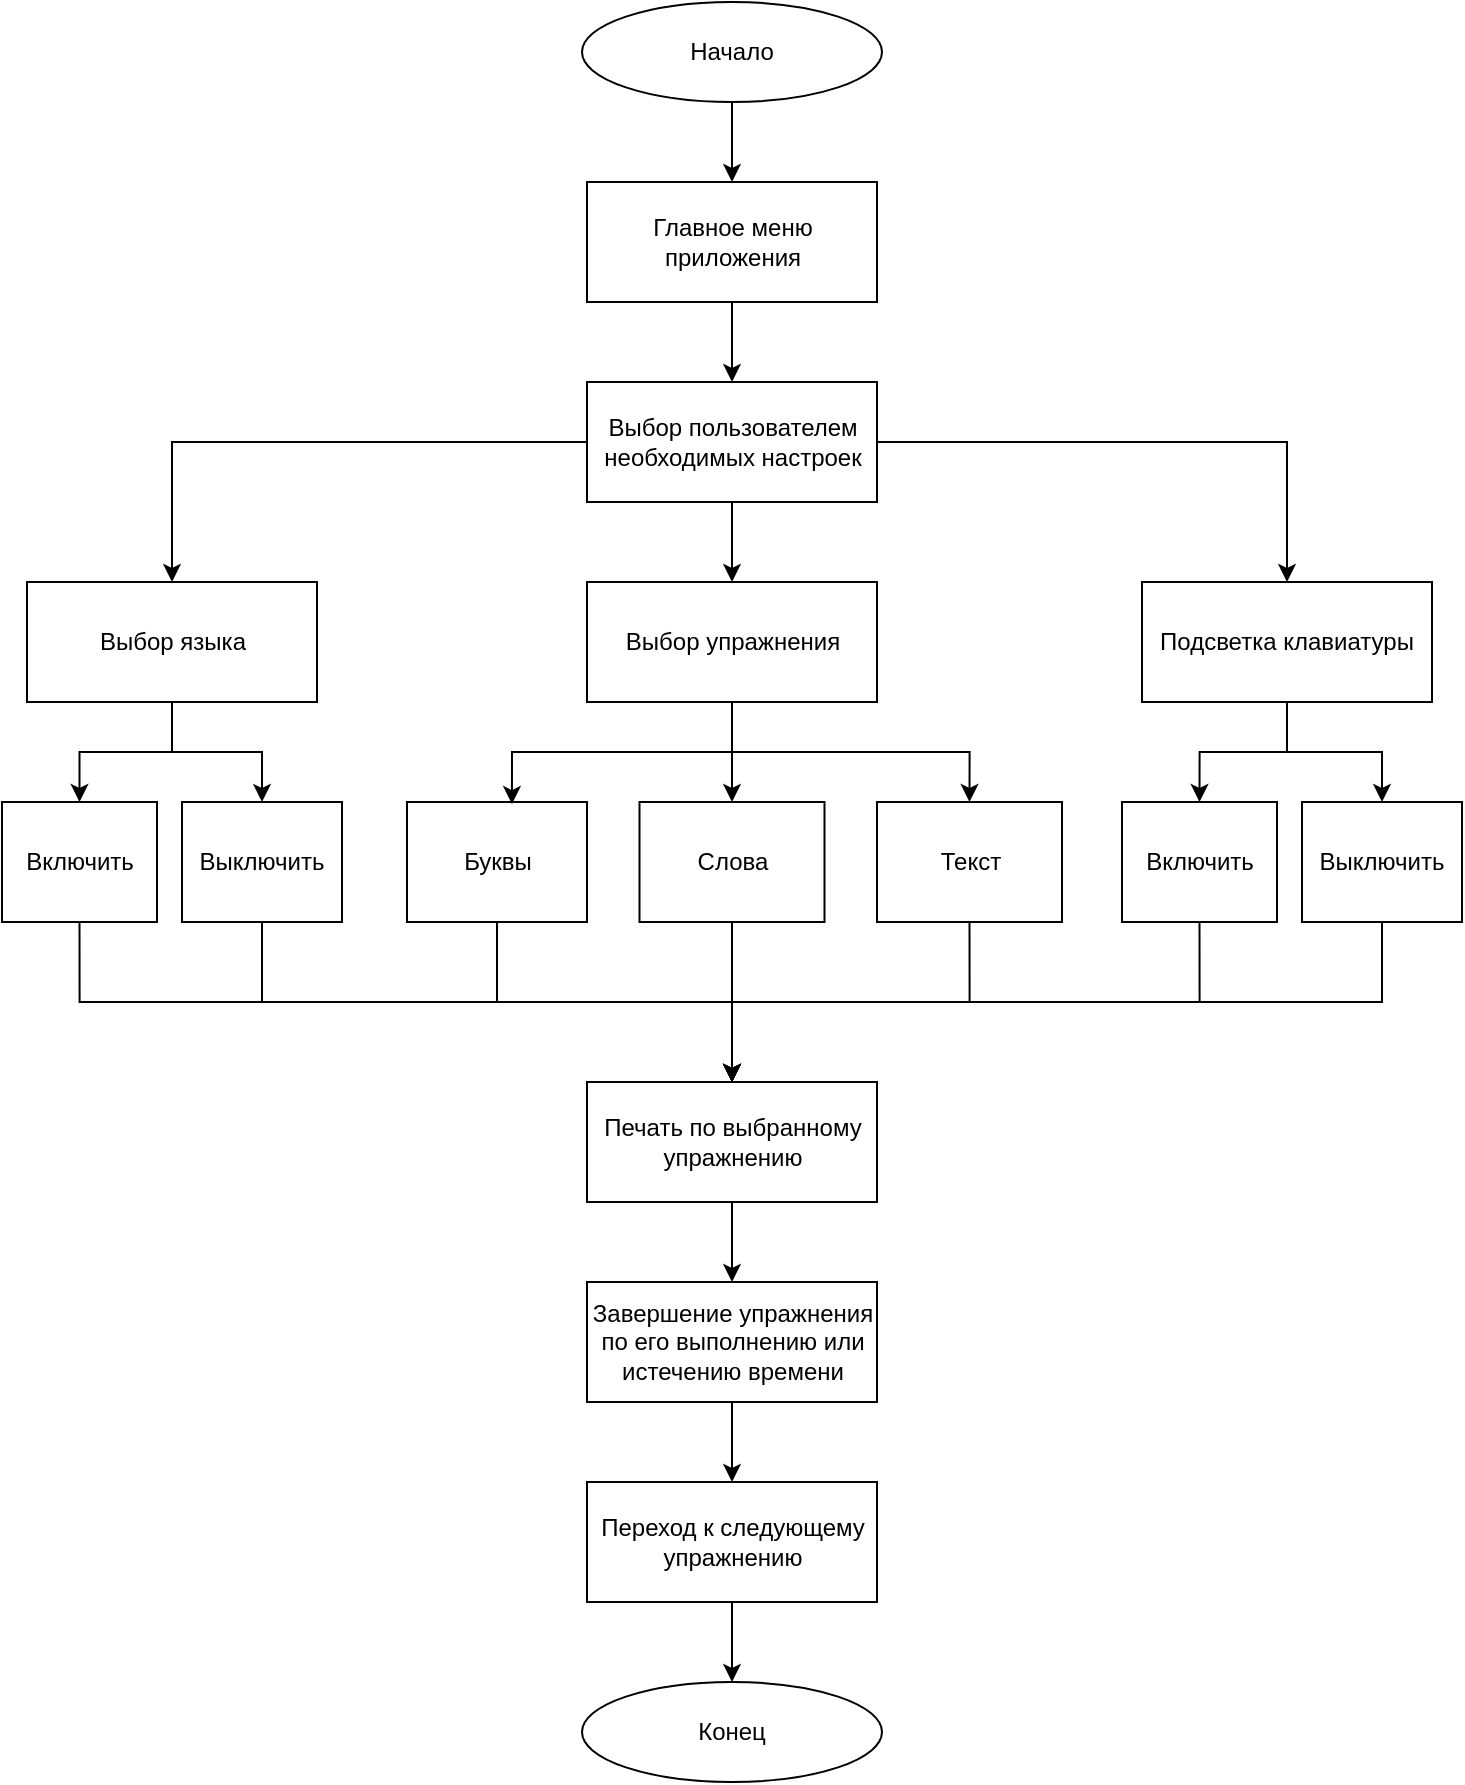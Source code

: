 <mxfile version="27.1.1" pages="3">
  <diagram name="Страница — 1" id="l6sHhv8tvv2axuBmrJH6">
    <mxGraphModel dx="1626" dy="929" grid="1" gridSize="10" guides="1" tooltips="1" connect="1" arrows="1" fold="1" page="1" pageScale="1" pageWidth="827" pageHeight="1169" math="0" shadow="0">
      <root>
        <mxCell id="0" />
        <mxCell id="1" parent="0" />
        <mxCell id="8-5iPBY7sARwJ0dVm40D-4" style="edgeStyle=orthogonalEdgeStyle;rounded=0;orthogonalLoop=1;jettySize=auto;html=1;exitX=0.5;exitY=1;exitDx=0;exitDy=0;" edge="1" parent="1" source="8-5iPBY7sARwJ0dVm40D-1" target="8-5iPBY7sARwJ0dVm40D-2">
          <mxGeometry relative="1" as="geometry" />
        </mxCell>
        <mxCell id="8-5iPBY7sARwJ0dVm40D-1" value="Начало" style="ellipse;whiteSpace=wrap;html=1;" vertex="1" parent="1">
          <mxGeometry x="330" y="30" width="150" height="50" as="geometry" />
        </mxCell>
        <mxCell id="8-5iPBY7sARwJ0dVm40D-6" style="edgeStyle=orthogonalEdgeStyle;rounded=0;orthogonalLoop=1;jettySize=auto;html=1;exitX=0.5;exitY=1;exitDx=0;exitDy=0;entryX=0.5;entryY=0;entryDx=0;entryDy=0;" edge="1" parent="1" source="8-5iPBY7sARwJ0dVm40D-2" target="8-5iPBY7sARwJ0dVm40D-5">
          <mxGeometry relative="1" as="geometry" />
        </mxCell>
        <mxCell id="8-5iPBY7sARwJ0dVm40D-2" value="Главное меню приложения" style="rounded=0;whiteSpace=wrap;html=1;" vertex="1" parent="1">
          <mxGeometry x="332.5" y="120" width="145" height="60" as="geometry" />
        </mxCell>
        <mxCell id="8-5iPBY7sARwJ0dVm40D-10" style="edgeStyle=orthogonalEdgeStyle;rounded=0;orthogonalLoop=1;jettySize=auto;html=1;exitX=1;exitY=0.5;exitDx=0;exitDy=0;" edge="1" parent="1" source="8-5iPBY7sARwJ0dVm40D-5" target="8-5iPBY7sARwJ0dVm40D-9">
          <mxGeometry relative="1" as="geometry" />
        </mxCell>
        <mxCell id="8-5iPBY7sARwJ0dVm40D-11" style="edgeStyle=orthogonalEdgeStyle;rounded=0;orthogonalLoop=1;jettySize=auto;html=1;exitX=0.5;exitY=1;exitDx=0;exitDy=0;" edge="1" parent="1" source="8-5iPBY7sARwJ0dVm40D-5" target="8-5iPBY7sARwJ0dVm40D-8">
          <mxGeometry relative="1" as="geometry" />
        </mxCell>
        <mxCell id="8-5iPBY7sARwJ0dVm40D-12" style="edgeStyle=orthogonalEdgeStyle;rounded=0;orthogonalLoop=1;jettySize=auto;html=1;exitX=0;exitY=0.5;exitDx=0;exitDy=0;" edge="1" parent="1" source="8-5iPBY7sARwJ0dVm40D-5" target="8-5iPBY7sARwJ0dVm40D-7">
          <mxGeometry relative="1" as="geometry" />
        </mxCell>
        <mxCell id="8-5iPBY7sARwJ0dVm40D-5" value="Выбор пользователем необходимых настроек" style="rounded=0;whiteSpace=wrap;html=1;" vertex="1" parent="1">
          <mxGeometry x="332.5" y="220" width="145" height="60" as="geometry" />
        </mxCell>
        <mxCell id="8-5iPBY7sARwJ0dVm40D-27" style="edgeStyle=orthogonalEdgeStyle;rounded=0;orthogonalLoop=1;jettySize=auto;html=1;exitX=0.5;exitY=1;exitDx=0;exitDy=0;" edge="1" parent="1" source="8-5iPBY7sARwJ0dVm40D-7" target="8-5iPBY7sARwJ0dVm40D-24">
          <mxGeometry relative="1" as="geometry" />
        </mxCell>
        <mxCell id="8-5iPBY7sARwJ0dVm40D-28" style="edgeStyle=orthogonalEdgeStyle;rounded=0;orthogonalLoop=1;jettySize=auto;html=1;exitX=0.5;exitY=1;exitDx=0;exitDy=0;" edge="1" parent="1" source="8-5iPBY7sARwJ0dVm40D-7" target="8-5iPBY7sARwJ0dVm40D-25">
          <mxGeometry relative="1" as="geometry" />
        </mxCell>
        <mxCell id="8-5iPBY7sARwJ0dVm40D-7" value="Выбор языка" style="rounded=0;whiteSpace=wrap;html=1;" vertex="1" parent="1">
          <mxGeometry x="52.5" y="320" width="145" height="60" as="geometry" />
        </mxCell>
        <mxCell id="8-5iPBY7sARwJ0dVm40D-21" style="edgeStyle=orthogonalEdgeStyle;rounded=0;orthogonalLoop=1;jettySize=auto;html=1;exitX=0.5;exitY=1;exitDx=0;exitDy=0;entryX=0.5;entryY=0;entryDx=0;entryDy=0;" edge="1" parent="1" source="8-5iPBY7sARwJ0dVm40D-8" target="8-5iPBY7sARwJ0dVm40D-16">
          <mxGeometry relative="1" as="geometry" />
        </mxCell>
        <mxCell id="8-5iPBY7sARwJ0dVm40D-22" style="edgeStyle=orthogonalEdgeStyle;rounded=0;orthogonalLoop=1;jettySize=auto;html=1;exitX=0.5;exitY=1;exitDx=0;exitDy=0;entryX=0.5;entryY=0;entryDx=0;entryDy=0;" edge="1" parent="1" source="8-5iPBY7sARwJ0dVm40D-8" target="8-5iPBY7sARwJ0dVm40D-17">
          <mxGeometry relative="1" as="geometry" />
        </mxCell>
        <mxCell id="8-5iPBY7sARwJ0dVm40D-8" value="Выбор упражнения" style="rounded=0;whiteSpace=wrap;html=1;" vertex="1" parent="1">
          <mxGeometry x="332.5" y="320" width="145" height="60" as="geometry" />
        </mxCell>
        <mxCell id="8-5iPBY7sARwJ0dVm40D-19" style="edgeStyle=orthogonalEdgeStyle;rounded=0;orthogonalLoop=1;jettySize=auto;html=1;exitX=0.5;exitY=1;exitDx=0;exitDy=0;entryX=0.5;entryY=0;entryDx=0;entryDy=0;" edge="1" parent="1" source="8-5iPBY7sARwJ0dVm40D-9" target="8-5iPBY7sARwJ0dVm40D-14">
          <mxGeometry relative="1" as="geometry" />
        </mxCell>
        <mxCell id="8-5iPBY7sARwJ0dVm40D-20" style="edgeStyle=orthogonalEdgeStyle;rounded=0;orthogonalLoop=1;jettySize=auto;html=1;exitX=0.5;exitY=1;exitDx=0;exitDy=0;" edge="1" parent="1" source="8-5iPBY7sARwJ0dVm40D-9" target="8-5iPBY7sARwJ0dVm40D-15">
          <mxGeometry relative="1" as="geometry" />
        </mxCell>
        <mxCell id="8-5iPBY7sARwJ0dVm40D-9" value="Подсветка клавиатуры" style="rounded=0;whiteSpace=wrap;html=1;" vertex="1" parent="1">
          <mxGeometry x="610" y="320" width="145" height="60" as="geometry" />
        </mxCell>
        <mxCell id="8-5iPBY7sARwJ0dVm40D-31" style="edgeStyle=orthogonalEdgeStyle;rounded=0;orthogonalLoop=1;jettySize=auto;html=1;exitX=0.5;exitY=1;exitDx=0;exitDy=0;" edge="1" parent="1" source="8-5iPBY7sARwJ0dVm40D-13" target="8-5iPBY7sARwJ0dVm40D-18">
          <mxGeometry relative="1" as="geometry" />
        </mxCell>
        <mxCell id="8-5iPBY7sARwJ0dVm40D-13" value="Буквы" style="rounded=0;whiteSpace=wrap;html=1;" vertex="1" parent="1">
          <mxGeometry x="242.5" y="430" width="90" height="60" as="geometry" />
        </mxCell>
        <mxCell id="8-5iPBY7sARwJ0dVm40D-34" style="edgeStyle=orthogonalEdgeStyle;rounded=0;orthogonalLoop=1;jettySize=auto;html=1;exitX=0.5;exitY=1;exitDx=0;exitDy=0;" edge="1" parent="1" source="8-5iPBY7sARwJ0dVm40D-14" target="8-5iPBY7sARwJ0dVm40D-18">
          <mxGeometry relative="1" as="geometry" />
        </mxCell>
        <mxCell id="8-5iPBY7sARwJ0dVm40D-14" value="Включить" style="rounded=0;whiteSpace=wrap;html=1;" vertex="1" parent="1">
          <mxGeometry x="600" y="430" width="77.5" height="60" as="geometry" />
        </mxCell>
        <mxCell id="8-5iPBY7sARwJ0dVm40D-35" style="edgeStyle=orthogonalEdgeStyle;rounded=0;orthogonalLoop=1;jettySize=auto;html=1;exitX=0.5;exitY=1;exitDx=0;exitDy=0;" edge="1" parent="1" source="8-5iPBY7sARwJ0dVm40D-15" target="8-5iPBY7sARwJ0dVm40D-18">
          <mxGeometry relative="1" as="geometry" />
        </mxCell>
        <mxCell id="8-5iPBY7sARwJ0dVm40D-15" value="Выключить" style="rounded=0;whiteSpace=wrap;html=1;" vertex="1" parent="1">
          <mxGeometry x="690" y="430" width="80" height="60" as="geometry" />
        </mxCell>
        <mxCell id="8-5iPBY7sARwJ0dVm40D-32" style="edgeStyle=orthogonalEdgeStyle;rounded=0;orthogonalLoop=1;jettySize=auto;html=1;exitX=0.5;exitY=1;exitDx=0;exitDy=0;" edge="1" parent="1" source="8-5iPBY7sARwJ0dVm40D-16">
          <mxGeometry relative="1" as="geometry">
            <mxPoint x="405" y="580" as="targetPoint" />
          </mxGeometry>
        </mxCell>
        <mxCell id="8-5iPBY7sARwJ0dVm40D-16" value="Слова" style="rounded=0;whiteSpace=wrap;html=1;" vertex="1" parent="1">
          <mxGeometry x="358.75" y="430" width="92.5" height="60" as="geometry" />
        </mxCell>
        <mxCell id="8-5iPBY7sARwJ0dVm40D-33" style="edgeStyle=orthogonalEdgeStyle;rounded=0;orthogonalLoop=1;jettySize=auto;html=1;exitX=0.5;exitY=1;exitDx=0;exitDy=0;" edge="1" parent="1" source="8-5iPBY7sARwJ0dVm40D-17" target="8-5iPBY7sARwJ0dVm40D-18">
          <mxGeometry relative="1" as="geometry" />
        </mxCell>
        <mxCell id="8-5iPBY7sARwJ0dVm40D-17" value="Текст" style="rounded=0;whiteSpace=wrap;html=1;" vertex="1" parent="1">
          <mxGeometry x="477.5" y="430" width="92.5" height="60" as="geometry" />
        </mxCell>
        <mxCell id="8-5iPBY7sARwJ0dVm40D-37" style="edgeStyle=orthogonalEdgeStyle;rounded=0;orthogonalLoop=1;jettySize=auto;html=1;exitX=0.5;exitY=1;exitDx=0;exitDy=0;" edge="1" parent="1" source="8-5iPBY7sARwJ0dVm40D-18" target="8-5iPBY7sARwJ0dVm40D-36">
          <mxGeometry relative="1" as="geometry" />
        </mxCell>
        <mxCell id="8-5iPBY7sARwJ0dVm40D-18" value="Печать по выбранному упражнению" style="rounded=0;whiteSpace=wrap;html=1;" vertex="1" parent="1">
          <mxGeometry x="332.5" y="570" width="145" height="60" as="geometry" />
        </mxCell>
        <mxCell id="8-5iPBY7sARwJ0dVm40D-23" style="edgeStyle=orthogonalEdgeStyle;rounded=0;orthogonalLoop=1;jettySize=auto;html=1;exitX=0.5;exitY=1;exitDx=0;exitDy=0;entryX=0.583;entryY=0.017;entryDx=0;entryDy=0;entryPerimeter=0;" edge="1" parent="1" source="8-5iPBY7sARwJ0dVm40D-8" target="8-5iPBY7sARwJ0dVm40D-13">
          <mxGeometry relative="1" as="geometry" />
        </mxCell>
        <mxCell id="8-5iPBY7sARwJ0dVm40D-29" style="edgeStyle=orthogonalEdgeStyle;rounded=0;orthogonalLoop=1;jettySize=auto;html=1;exitX=0.5;exitY=1;exitDx=0;exitDy=0;" edge="1" parent="1" source="8-5iPBY7sARwJ0dVm40D-24" target="8-5iPBY7sARwJ0dVm40D-18">
          <mxGeometry relative="1" as="geometry" />
        </mxCell>
        <mxCell id="8-5iPBY7sARwJ0dVm40D-24" value="Включить" style="rounded=0;whiteSpace=wrap;html=1;" vertex="1" parent="1">
          <mxGeometry x="40" y="430" width="77.5" height="60" as="geometry" />
        </mxCell>
        <mxCell id="8-5iPBY7sARwJ0dVm40D-30" style="edgeStyle=orthogonalEdgeStyle;rounded=0;orthogonalLoop=1;jettySize=auto;html=1;exitX=0.5;exitY=1;exitDx=0;exitDy=0;" edge="1" parent="1" source="8-5iPBY7sARwJ0dVm40D-25" target="8-5iPBY7sARwJ0dVm40D-18">
          <mxGeometry relative="1" as="geometry" />
        </mxCell>
        <mxCell id="8-5iPBY7sARwJ0dVm40D-25" value="Выключить" style="rounded=0;whiteSpace=wrap;html=1;" vertex="1" parent="1">
          <mxGeometry x="130" y="430" width="80" height="60" as="geometry" />
        </mxCell>
        <mxCell id="8-5iPBY7sARwJ0dVm40D-39" style="edgeStyle=orthogonalEdgeStyle;rounded=0;orthogonalLoop=1;jettySize=auto;html=1;exitX=0.5;exitY=1;exitDx=0;exitDy=0;" edge="1" parent="1" source="8-5iPBY7sARwJ0dVm40D-36" target="8-5iPBY7sARwJ0dVm40D-38">
          <mxGeometry relative="1" as="geometry" />
        </mxCell>
        <mxCell id="8-5iPBY7sARwJ0dVm40D-36" value="Завершение упражнения по его выполнению или истечению времени" style="rounded=0;whiteSpace=wrap;html=1;" vertex="1" parent="1">
          <mxGeometry x="332.5" y="670" width="145" height="60" as="geometry" />
        </mxCell>
        <mxCell id="8-5iPBY7sARwJ0dVm40D-41" style="edgeStyle=orthogonalEdgeStyle;rounded=0;orthogonalLoop=1;jettySize=auto;html=1;exitX=0.5;exitY=1;exitDx=0;exitDy=0;" edge="1" parent="1" source="8-5iPBY7sARwJ0dVm40D-38" target="8-5iPBY7sARwJ0dVm40D-40">
          <mxGeometry relative="1" as="geometry" />
        </mxCell>
        <mxCell id="8-5iPBY7sARwJ0dVm40D-38" value="Переход к следующему упражнению" style="rounded=0;whiteSpace=wrap;html=1;" vertex="1" parent="1">
          <mxGeometry x="332.5" y="770" width="145" height="60" as="geometry" />
        </mxCell>
        <mxCell id="8-5iPBY7sARwJ0dVm40D-40" value="Конец" style="ellipse;whiteSpace=wrap;html=1;" vertex="1" parent="1">
          <mxGeometry x="330" y="870" width="150" height="50" as="geometry" />
        </mxCell>
      </root>
    </mxGraphModel>
  </diagram>
  <diagram id="YHNlvdnJdmLj5hUyVZU9" name="Страница — 2">
    <mxGraphModel dx="953" dy="545" grid="1" gridSize="10" guides="1" tooltips="1" connect="1" arrows="1" fold="1" page="1" pageScale="1" pageWidth="827" pageHeight="1169" math="0" shadow="0">
      <root>
        <mxCell id="0" />
        <mxCell id="1" parent="0" />
        <mxCell id="RRxol67v5j06spIQUg35-2" value="Клавиатурный тренажер" style="rounded=0;whiteSpace=wrap;html=1;" vertex="1" parent="1">
          <mxGeometry x="340" y="170" width="160" height="80" as="geometry" />
        </mxCell>
        <mxCell id="RRxol67v5j06spIQUg35-7" value="" style="endArrow=classic;html=1;rounded=0;entryX=0.5;entryY=0;entryDx=0;entryDy=0;" edge="1" parent="1" target="RRxol67v5j06spIQUg35-2">
          <mxGeometry width="50" height="50" relative="1" as="geometry">
            <mxPoint x="420" y="70" as="sourcePoint" />
            <mxPoint x="445" y="80" as="targetPoint" />
          </mxGeometry>
        </mxCell>
        <mxCell id="RRxol67v5j06spIQUg35-8" value="" style="endArrow=classic;html=1;rounded=0;" edge="1" parent="1">
          <mxGeometry width="50" height="50" relative="1" as="geometry">
            <mxPoint x="420" y="350" as="sourcePoint" />
            <mxPoint x="419.71" y="250" as="targetPoint" />
          </mxGeometry>
        </mxCell>
        <mxCell id="RRxol67v5j06spIQUg35-9" value="Ввод пользователя" style="text;html=1;align=center;verticalAlign=middle;whiteSpace=wrap;rounded=0;" vertex="1" parent="1">
          <mxGeometry x="375" y="350" width="90" height="40" as="geometry" />
        </mxCell>
        <mxCell id="RRxol67v5j06spIQUg35-10" value="Выбранное упражнение" style="text;html=1;align=center;verticalAlign=middle;whiteSpace=wrap;rounded=0;" vertex="1" parent="1">
          <mxGeometry x="220" y="150" width="90" height="40" as="geometry" />
        </mxCell>
        <mxCell id="RRxol67v5j06spIQUg35-12" value="" style="endArrow=classic;html=1;rounded=0;entryX=0.5;entryY=0;entryDx=0;entryDy=0;" edge="1" parent="1">
          <mxGeometry width="50" height="50" relative="1" as="geometry">
            <mxPoint x="220" y="189.66" as="sourcePoint" />
            <mxPoint x="340" y="189.66" as="targetPoint" />
          </mxGeometry>
        </mxCell>
        <mxCell id="RRxol67v5j06spIQUg35-13" value="Выбранный язык" style="text;html=1;align=center;verticalAlign=middle;whiteSpace=wrap;rounded=0;" vertex="1" parent="1">
          <mxGeometry x="220" y="240" width="90" height="40" as="geometry" />
        </mxCell>
        <mxCell id="RRxol67v5j06spIQUg35-14" value="" style="endArrow=classic;html=1;rounded=0;entryX=0.5;entryY=0;entryDx=0;entryDy=0;" edge="1" parent="1">
          <mxGeometry width="50" height="50" relative="1" as="geometry">
            <mxPoint x="220" y="239.66" as="sourcePoint" />
            <mxPoint x="340" y="239.66" as="targetPoint" />
          </mxGeometry>
        </mxCell>
        <mxCell id="RRxol67v5j06spIQUg35-16" value="Данные для поля вывода" style="text;html=1;align=center;verticalAlign=middle;whiteSpace=wrap;rounded=0;" vertex="1" parent="1">
          <mxGeometry x="375" y="30" width="90" height="40" as="geometry" />
        </mxCell>
        <mxCell id="RRxol67v5j06spIQUg35-17" value="Результат выполнения упражнения" style="text;html=1;align=center;verticalAlign=middle;whiteSpace=wrap;rounded=0;" vertex="1" parent="1">
          <mxGeometry x="490" y="150" width="150" height="40" as="geometry" />
        </mxCell>
        <mxCell id="RRxol67v5j06spIQUg35-18" value="" style="endArrow=classic;html=1;rounded=0;entryX=0.5;entryY=0;entryDx=0;entryDy=0;" edge="1" parent="1">
          <mxGeometry width="50" height="50" relative="1" as="geometry">
            <mxPoint x="500" y="189.31" as="sourcePoint" />
            <mxPoint x="620" y="189.31" as="targetPoint" />
          </mxGeometry>
        </mxCell>
        <mxCell id="RRxol67v5j06spIQUg35-19" value="Подсчет статистики пользователя" style="text;html=1;align=center;verticalAlign=middle;whiteSpace=wrap;rounded=0;" vertex="1" parent="1">
          <mxGeometry x="490" y="200" width="150" height="40" as="geometry" />
        </mxCell>
        <mxCell id="RRxol67v5j06spIQUg35-20" value="" style="endArrow=classic;html=1;rounded=0;entryX=0.5;entryY=0;entryDx=0;entryDy=0;" edge="1" parent="1">
          <mxGeometry width="50" height="50" relative="1" as="geometry">
            <mxPoint x="500" y="239.31" as="sourcePoint" />
            <mxPoint x="620" y="239.31" as="targetPoint" />
          </mxGeometry>
        </mxCell>
      </root>
    </mxGraphModel>
  </diagram>
  <diagram id="o_LRVh5H7c8iqOTL4yCM" name="Страница — 3">
    <mxGraphModel dx="1382" dy="790" grid="1" gridSize="10" guides="1" tooltips="1" connect="1" arrows="1" fold="1" page="1" pageScale="1" pageWidth="827" pageHeight="1169" math="0" shadow="0">
      <root>
        <mxCell id="0" />
        <mxCell id="1" parent="0" />
        <mxCell id="9Q4Tgh1-3ajdd9bdv6M_-10" style="edgeStyle=orthogonalEdgeStyle;rounded=0;orthogonalLoop=1;jettySize=auto;html=1;exitX=1;exitY=0.5;exitDx=0;exitDy=0;entryX=0;entryY=0.5;entryDx=0;entryDy=0;" edge="1" parent="1" source="9Q4Tgh1-3ajdd9bdv6M_-1" target="9Q4Tgh1-3ajdd9bdv6M_-8">
          <mxGeometry relative="1" as="geometry" />
        </mxCell>
        <mxCell id="9Q4Tgh1-3ajdd9bdv6M_-1" value="Выбор языка" style="rounded=0;whiteSpace=wrap;html=1;" vertex="1" parent="1">
          <mxGeometry x="110" y="180" width="156" height="70" as="geometry" />
        </mxCell>
        <mxCell id="9Q4Tgh1-3ajdd9bdv6M_-2" value="" style="endArrow=classic;html=1;rounded=0;" edge="1" parent="1">
          <mxGeometry width="50" height="50" relative="1" as="geometry">
            <mxPoint x="10" y="215" as="sourcePoint" />
            <mxPoint x="110" y="214.5" as="targetPoint" />
          </mxGeometry>
        </mxCell>
        <mxCell id="9Q4Tgh1-3ajdd9bdv6M_-5" style="edgeStyle=orthogonalEdgeStyle;rounded=0;orthogonalLoop=1;jettySize=auto;html=1;exitX=0.5;exitY=0;exitDx=0;exitDy=0;entryX=0.5;entryY=1;entryDx=0;entryDy=0;" edge="1" parent="1" source="9Q4Tgh1-3ajdd9bdv6M_-3" target="9Q4Tgh1-3ajdd9bdv6M_-1">
          <mxGeometry relative="1" as="geometry" />
        </mxCell>
        <mxCell id="d34JuaLKaO7JjQiG4dWJ-3" style="edgeStyle=orthogonalEdgeStyle;rounded=0;orthogonalLoop=1;jettySize=auto;html=1;exitX=0.5;exitY=0;exitDx=0;exitDy=0;entryX=0.5;entryY=1;entryDx=0;entryDy=0;" edge="1" parent="1" source="9Q4Tgh1-3ajdd9bdv6M_-3" target="d34JuaLKaO7JjQiG4dWJ-1">
          <mxGeometry relative="1" as="geometry" />
        </mxCell>
        <mxCell id="d34JuaLKaO7JjQiG4dWJ-17" style="edgeStyle=orthogonalEdgeStyle;rounded=0;orthogonalLoop=1;jettySize=auto;html=1;exitX=0.5;exitY=0;exitDx=0;exitDy=0;" edge="1" parent="1" source="9Q4Tgh1-3ajdd9bdv6M_-3" target="9Q4Tgh1-3ajdd9bdv6M_-8">
          <mxGeometry relative="1" as="geometry" />
        </mxCell>
        <mxCell id="9Q4Tgh1-3ajdd9bdv6M_-3" value="Пользователь" style="text;html=1;align=center;verticalAlign=middle;whiteSpace=wrap;rounded=0;" vertex="1" parent="1">
          <mxGeometry x="133" y="390" width="110" height="30" as="geometry" />
        </mxCell>
        <mxCell id="9Q4Tgh1-3ajdd9bdv6M_-7" style="edgeStyle=orthogonalEdgeStyle;rounded=0;orthogonalLoop=1;jettySize=auto;html=1;exitX=0.5;exitY=1;exitDx=0;exitDy=0;entryX=0.5;entryY=0;entryDx=0;entryDy=0;" edge="1" parent="1" source="9Q4Tgh1-3ajdd9bdv6M_-6" target="9Q4Tgh1-3ajdd9bdv6M_-1">
          <mxGeometry relative="1" as="geometry" />
        </mxCell>
        <mxCell id="9Q4Tgh1-3ajdd9bdv6M_-9" style="edgeStyle=orthogonalEdgeStyle;rounded=0;orthogonalLoop=1;jettySize=auto;html=1;exitX=0.5;exitY=1;exitDx=0;exitDy=0;" edge="1" parent="1" source="9Q4Tgh1-3ajdd9bdv6M_-6" target="9Q4Tgh1-3ajdd9bdv6M_-8">
          <mxGeometry relative="1" as="geometry">
            <Array as="points">
              <mxPoint x="188" y="140" />
              <mxPoint x="420" y="140" />
            </Array>
          </mxGeometry>
        </mxCell>
        <mxCell id="9Q4Tgh1-3ajdd9bdv6M_-6" value="Взаимодействие с кнопками через графический интерфейс" style="text;html=1;align=center;verticalAlign=middle;whiteSpace=wrap;rounded=0;" vertex="1" parent="1">
          <mxGeometry x="113" y="10" width="150" height="70" as="geometry" />
        </mxCell>
        <mxCell id="d34JuaLKaO7JjQiG4dWJ-4" style="edgeStyle=orthogonalEdgeStyle;rounded=0;orthogonalLoop=1;jettySize=auto;html=1;exitX=1;exitY=0.5;exitDx=0;exitDy=0;entryX=0;entryY=0.5;entryDx=0;entryDy=0;" edge="1" parent="1" source="9Q4Tgh1-3ajdd9bdv6M_-8" target="d34JuaLKaO7JjQiG4dWJ-1">
          <mxGeometry relative="1" as="geometry" />
        </mxCell>
        <mxCell id="d34JuaLKaO7JjQiG4dWJ-6" style="edgeStyle=orthogonalEdgeStyle;rounded=0;orthogonalLoop=1;jettySize=auto;html=1;exitX=1;exitY=0.5;exitDx=0;exitDy=0;entryX=0;entryY=0.5;entryDx=0;entryDy=0;" edge="1" parent="1" source="9Q4Tgh1-3ajdd9bdv6M_-8" target="d34JuaLKaO7JjQiG4dWJ-5">
          <mxGeometry relative="1" as="geometry" />
        </mxCell>
        <mxCell id="9Q4Tgh1-3ajdd9bdv6M_-8" value="Выбор упражнения" style="rounded=0;whiteSpace=wrap;html=1;" vertex="1" parent="1">
          <mxGeometry x="340" y="220" width="156" height="70" as="geometry" />
        </mxCell>
        <mxCell id="d34JuaLKaO7JjQiG4dWJ-12" style="edgeStyle=orthogonalEdgeStyle;rounded=0;orthogonalLoop=1;jettySize=auto;html=1;exitX=1;exitY=0.5;exitDx=0;exitDy=0;entryX=0;entryY=0.5;entryDx=0;entryDy=0;" edge="1" parent="1" source="d34JuaLKaO7JjQiG4dWJ-1" target="d34JuaLKaO7JjQiG4dWJ-8">
          <mxGeometry relative="1" as="geometry" />
        </mxCell>
        <mxCell id="d34JuaLKaO7JjQiG4dWJ-18" style="edgeStyle=orthogonalEdgeStyle;rounded=0;orthogonalLoop=1;jettySize=auto;html=1;exitX=0.5;exitY=0;exitDx=0;exitDy=0;" edge="1" parent="1" source="d34JuaLKaO7JjQiG4dWJ-1" target="d34JuaLKaO7JjQiG4dWJ-5">
          <mxGeometry relative="1" as="geometry" />
        </mxCell>
        <mxCell id="d34JuaLKaO7JjQiG4dWJ-1" value="Выполнение упражнения" style="rounded=0;whiteSpace=wrap;html=1;" vertex="1" parent="1">
          <mxGeometry x="550" y="260" width="156" height="70" as="geometry" />
        </mxCell>
        <mxCell id="d34JuaLKaO7JjQiG4dWJ-7" style="edgeStyle=orthogonalEdgeStyle;rounded=0;orthogonalLoop=1;jettySize=auto;html=1;exitX=0.5;exitY=1;exitDx=0;exitDy=0;entryX=0.5;entryY=0;entryDx=0;entryDy=0;" edge="1" parent="1" source="d34JuaLKaO7JjQiG4dWJ-5" target="d34JuaLKaO7JjQiG4dWJ-1">
          <mxGeometry relative="1" as="geometry" />
        </mxCell>
        <mxCell id="d34JuaLKaO7JjQiG4dWJ-11" style="edgeStyle=orthogonalEdgeStyle;rounded=0;orthogonalLoop=1;jettySize=auto;html=1;exitX=1;exitY=0.5;exitDx=0;exitDy=0;entryX=0;entryY=0.5;entryDx=0;entryDy=0;" edge="1" parent="1" source="d34JuaLKaO7JjQiG4dWJ-5" target="d34JuaLKaO7JjQiG4dWJ-8">
          <mxGeometry relative="1" as="geometry" />
        </mxCell>
        <mxCell id="d34JuaLKaO7JjQiG4dWJ-5" value="Поле для вывода набираемого текста" style="rounded=0;whiteSpace=wrap;html=1;" vertex="1" parent="1">
          <mxGeometry x="550" y="150" width="156" height="70" as="geometry" />
        </mxCell>
        <mxCell id="d34JuaLKaO7JjQiG4dWJ-14" style="edgeStyle=orthogonalEdgeStyle;rounded=0;orthogonalLoop=1;jettySize=auto;html=1;exitX=1;exitY=0.5;exitDx=0;exitDy=0;entryX=0;entryY=0.5;entryDx=0;entryDy=0;" edge="1" parent="1" source="d34JuaLKaO7JjQiG4dWJ-8" target="d34JuaLKaO7JjQiG4dWJ-13">
          <mxGeometry relative="1" as="geometry" />
        </mxCell>
        <mxCell id="d34JuaLKaO7JjQiG4dWJ-8" value="Подсчет итоговой статистики пользователя" style="rounded=0;whiteSpace=wrap;html=1;" vertex="1" parent="1">
          <mxGeometry x="750" y="210" width="156" height="70" as="geometry" />
        </mxCell>
        <mxCell id="d34JuaLKaO7JjQiG4dWJ-10" style="edgeStyle=orthogonalEdgeStyle;rounded=0;orthogonalLoop=1;jettySize=auto;html=1;exitX=0.5;exitY=1;exitDx=0;exitDy=0;" edge="1" parent="1" source="d34JuaLKaO7JjQiG4dWJ-9" target="d34JuaLKaO7JjQiG4dWJ-5">
          <mxGeometry relative="1" as="geometry" />
        </mxCell>
        <mxCell id="d34JuaLKaO7JjQiG4dWJ-9" value="Загрузка данных для выбранного языка и упражнения" style="text;html=1;align=center;verticalAlign=middle;whiteSpace=wrap;rounded=0;" vertex="1" parent="1">
          <mxGeometry x="553" y="10" width="150" height="70" as="geometry" />
        </mxCell>
        <mxCell id="d34JuaLKaO7JjQiG4dWJ-13" value="Результат выполнения упражнения" style="text;html=1;align=center;verticalAlign=middle;whiteSpace=wrap;rounded=0;" vertex="1" parent="1">
          <mxGeometry x="950" y="220" width="150" height="50" as="geometry" />
        </mxCell>
        <mxCell id="d34JuaLKaO7JjQiG4dWJ-16" style="edgeStyle=orthogonalEdgeStyle;rounded=0;orthogonalLoop=1;jettySize=auto;html=1;exitX=0.5;exitY=1;exitDx=0;exitDy=0;" edge="1" parent="1" source="d34JuaLKaO7JjQiG4dWJ-15" target="d34JuaLKaO7JjQiG4dWJ-8">
          <mxGeometry relative="1" as="geometry" />
        </mxCell>
        <mxCell id="d34JuaLKaO7JjQiG4dWJ-15" value="Алгоритм для подсчета скорости набираемого текста и количества ошибок" style="text;html=1;align=center;verticalAlign=middle;whiteSpace=wrap;rounded=0;" vertex="1" parent="1">
          <mxGeometry x="753" y="80" width="150" height="70" as="geometry" />
        </mxCell>
        <mxCell id="d34JuaLKaO7JjQiG4dWJ-20" value="Данные для выбора языка" style="text;html=1;align=center;verticalAlign=middle;whiteSpace=wrap;rounded=0;" vertex="1" parent="1">
          <mxGeometry y="170" width="113" height="40" as="geometry" />
        </mxCell>
      </root>
    </mxGraphModel>
  </diagram>
</mxfile>
